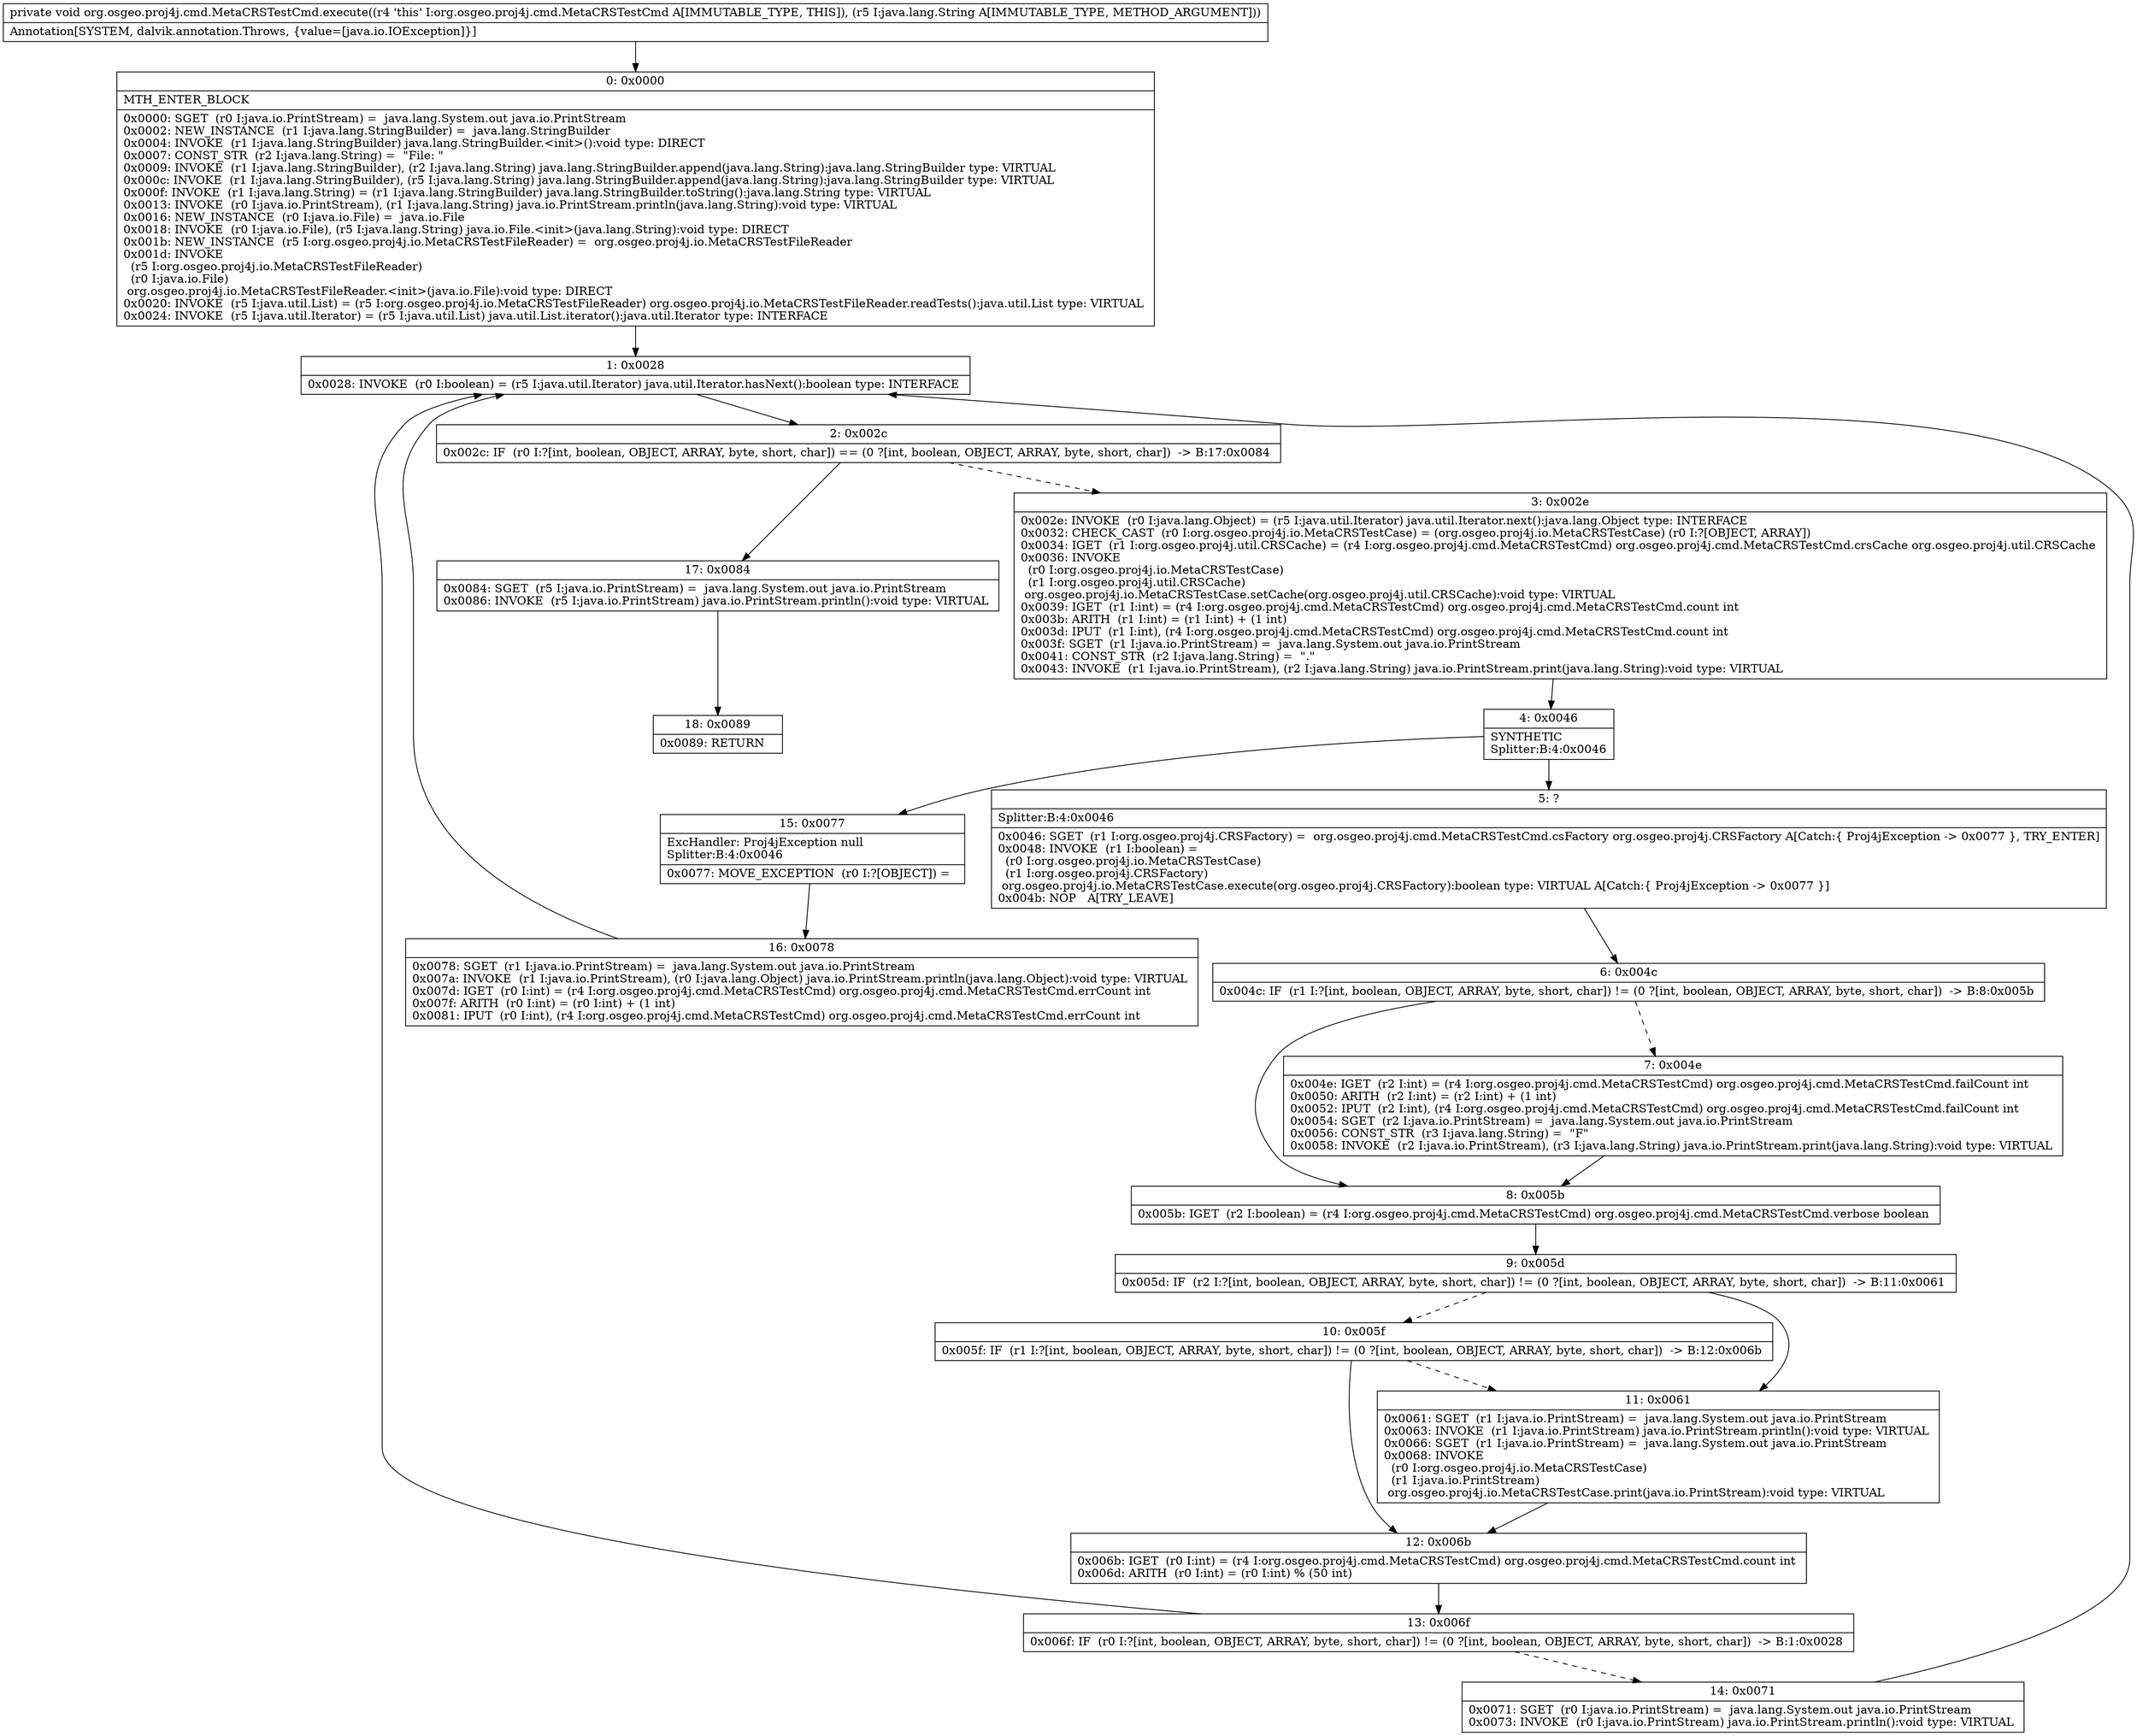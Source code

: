 digraph "CFG fororg.osgeo.proj4j.cmd.MetaCRSTestCmd.execute(Ljava\/lang\/String;)V" {
Node_0 [shape=record,label="{0\:\ 0x0000|MTH_ENTER_BLOCK\l|0x0000: SGET  (r0 I:java.io.PrintStream) =  java.lang.System.out java.io.PrintStream \l0x0002: NEW_INSTANCE  (r1 I:java.lang.StringBuilder) =  java.lang.StringBuilder \l0x0004: INVOKE  (r1 I:java.lang.StringBuilder) java.lang.StringBuilder.\<init\>():void type: DIRECT \l0x0007: CONST_STR  (r2 I:java.lang.String) =  \"File: \" \l0x0009: INVOKE  (r1 I:java.lang.StringBuilder), (r2 I:java.lang.String) java.lang.StringBuilder.append(java.lang.String):java.lang.StringBuilder type: VIRTUAL \l0x000c: INVOKE  (r1 I:java.lang.StringBuilder), (r5 I:java.lang.String) java.lang.StringBuilder.append(java.lang.String):java.lang.StringBuilder type: VIRTUAL \l0x000f: INVOKE  (r1 I:java.lang.String) = (r1 I:java.lang.StringBuilder) java.lang.StringBuilder.toString():java.lang.String type: VIRTUAL \l0x0013: INVOKE  (r0 I:java.io.PrintStream), (r1 I:java.lang.String) java.io.PrintStream.println(java.lang.String):void type: VIRTUAL \l0x0016: NEW_INSTANCE  (r0 I:java.io.File) =  java.io.File \l0x0018: INVOKE  (r0 I:java.io.File), (r5 I:java.lang.String) java.io.File.\<init\>(java.lang.String):void type: DIRECT \l0x001b: NEW_INSTANCE  (r5 I:org.osgeo.proj4j.io.MetaCRSTestFileReader) =  org.osgeo.proj4j.io.MetaCRSTestFileReader \l0x001d: INVOKE  \l  (r5 I:org.osgeo.proj4j.io.MetaCRSTestFileReader)\l  (r0 I:java.io.File)\l org.osgeo.proj4j.io.MetaCRSTestFileReader.\<init\>(java.io.File):void type: DIRECT \l0x0020: INVOKE  (r5 I:java.util.List) = (r5 I:org.osgeo.proj4j.io.MetaCRSTestFileReader) org.osgeo.proj4j.io.MetaCRSTestFileReader.readTests():java.util.List type: VIRTUAL \l0x0024: INVOKE  (r5 I:java.util.Iterator) = (r5 I:java.util.List) java.util.List.iterator():java.util.Iterator type: INTERFACE \l}"];
Node_1 [shape=record,label="{1\:\ 0x0028|0x0028: INVOKE  (r0 I:boolean) = (r5 I:java.util.Iterator) java.util.Iterator.hasNext():boolean type: INTERFACE \l}"];
Node_2 [shape=record,label="{2\:\ 0x002c|0x002c: IF  (r0 I:?[int, boolean, OBJECT, ARRAY, byte, short, char]) == (0 ?[int, boolean, OBJECT, ARRAY, byte, short, char])  \-\> B:17:0x0084 \l}"];
Node_3 [shape=record,label="{3\:\ 0x002e|0x002e: INVOKE  (r0 I:java.lang.Object) = (r5 I:java.util.Iterator) java.util.Iterator.next():java.lang.Object type: INTERFACE \l0x0032: CHECK_CAST  (r0 I:org.osgeo.proj4j.io.MetaCRSTestCase) = (org.osgeo.proj4j.io.MetaCRSTestCase) (r0 I:?[OBJECT, ARRAY]) \l0x0034: IGET  (r1 I:org.osgeo.proj4j.util.CRSCache) = (r4 I:org.osgeo.proj4j.cmd.MetaCRSTestCmd) org.osgeo.proj4j.cmd.MetaCRSTestCmd.crsCache org.osgeo.proj4j.util.CRSCache \l0x0036: INVOKE  \l  (r0 I:org.osgeo.proj4j.io.MetaCRSTestCase)\l  (r1 I:org.osgeo.proj4j.util.CRSCache)\l org.osgeo.proj4j.io.MetaCRSTestCase.setCache(org.osgeo.proj4j.util.CRSCache):void type: VIRTUAL \l0x0039: IGET  (r1 I:int) = (r4 I:org.osgeo.proj4j.cmd.MetaCRSTestCmd) org.osgeo.proj4j.cmd.MetaCRSTestCmd.count int \l0x003b: ARITH  (r1 I:int) = (r1 I:int) + (1 int) \l0x003d: IPUT  (r1 I:int), (r4 I:org.osgeo.proj4j.cmd.MetaCRSTestCmd) org.osgeo.proj4j.cmd.MetaCRSTestCmd.count int \l0x003f: SGET  (r1 I:java.io.PrintStream) =  java.lang.System.out java.io.PrintStream \l0x0041: CONST_STR  (r2 I:java.lang.String) =  \".\" \l0x0043: INVOKE  (r1 I:java.io.PrintStream), (r2 I:java.lang.String) java.io.PrintStream.print(java.lang.String):void type: VIRTUAL \l}"];
Node_4 [shape=record,label="{4\:\ 0x0046|SYNTHETIC\lSplitter:B:4:0x0046\l}"];
Node_5 [shape=record,label="{5\:\ ?|Splitter:B:4:0x0046\l|0x0046: SGET  (r1 I:org.osgeo.proj4j.CRSFactory) =  org.osgeo.proj4j.cmd.MetaCRSTestCmd.csFactory org.osgeo.proj4j.CRSFactory A[Catch:\{ Proj4jException \-\> 0x0077 \}, TRY_ENTER]\l0x0048: INVOKE  (r1 I:boolean) = \l  (r0 I:org.osgeo.proj4j.io.MetaCRSTestCase)\l  (r1 I:org.osgeo.proj4j.CRSFactory)\l org.osgeo.proj4j.io.MetaCRSTestCase.execute(org.osgeo.proj4j.CRSFactory):boolean type: VIRTUAL A[Catch:\{ Proj4jException \-\> 0x0077 \}]\l0x004b: NOP   A[TRY_LEAVE]\l}"];
Node_6 [shape=record,label="{6\:\ 0x004c|0x004c: IF  (r1 I:?[int, boolean, OBJECT, ARRAY, byte, short, char]) != (0 ?[int, boolean, OBJECT, ARRAY, byte, short, char])  \-\> B:8:0x005b \l}"];
Node_7 [shape=record,label="{7\:\ 0x004e|0x004e: IGET  (r2 I:int) = (r4 I:org.osgeo.proj4j.cmd.MetaCRSTestCmd) org.osgeo.proj4j.cmd.MetaCRSTestCmd.failCount int \l0x0050: ARITH  (r2 I:int) = (r2 I:int) + (1 int) \l0x0052: IPUT  (r2 I:int), (r4 I:org.osgeo.proj4j.cmd.MetaCRSTestCmd) org.osgeo.proj4j.cmd.MetaCRSTestCmd.failCount int \l0x0054: SGET  (r2 I:java.io.PrintStream) =  java.lang.System.out java.io.PrintStream \l0x0056: CONST_STR  (r3 I:java.lang.String) =  \"F\" \l0x0058: INVOKE  (r2 I:java.io.PrintStream), (r3 I:java.lang.String) java.io.PrintStream.print(java.lang.String):void type: VIRTUAL \l}"];
Node_8 [shape=record,label="{8\:\ 0x005b|0x005b: IGET  (r2 I:boolean) = (r4 I:org.osgeo.proj4j.cmd.MetaCRSTestCmd) org.osgeo.proj4j.cmd.MetaCRSTestCmd.verbose boolean \l}"];
Node_9 [shape=record,label="{9\:\ 0x005d|0x005d: IF  (r2 I:?[int, boolean, OBJECT, ARRAY, byte, short, char]) != (0 ?[int, boolean, OBJECT, ARRAY, byte, short, char])  \-\> B:11:0x0061 \l}"];
Node_10 [shape=record,label="{10\:\ 0x005f|0x005f: IF  (r1 I:?[int, boolean, OBJECT, ARRAY, byte, short, char]) != (0 ?[int, boolean, OBJECT, ARRAY, byte, short, char])  \-\> B:12:0x006b \l}"];
Node_11 [shape=record,label="{11\:\ 0x0061|0x0061: SGET  (r1 I:java.io.PrintStream) =  java.lang.System.out java.io.PrintStream \l0x0063: INVOKE  (r1 I:java.io.PrintStream) java.io.PrintStream.println():void type: VIRTUAL \l0x0066: SGET  (r1 I:java.io.PrintStream) =  java.lang.System.out java.io.PrintStream \l0x0068: INVOKE  \l  (r0 I:org.osgeo.proj4j.io.MetaCRSTestCase)\l  (r1 I:java.io.PrintStream)\l org.osgeo.proj4j.io.MetaCRSTestCase.print(java.io.PrintStream):void type: VIRTUAL \l}"];
Node_12 [shape=record,label="{12\:\ 0x006b|0x006b: IGET  (r0 I:int) = (r4 I:org.osgeo.proj4j.cmd.MetaCRSTestCmd) org.osgeo.proj4j.cmd.MetaCRSTestCmd.count int \l0x006d: ARITH  (r0 I:int) = (r0 I:int) % (50 int) \l}"];
Node_13 [shape=record,label="{13\:\ 0x006f|0x006f: IF  (r0 I:?[int, boolean, OBJECT, ARRAY, byte, short, char]) != (0 ?[int, boolean, OBJECT, ARRAY, byte, short, char])  \-\> B:1:0x0028 \l}"];
Node_14 [shape=record,label="{14\:\ 0x0071|0x0071: SGET  (r0 I:java.io.PrintStream) =  java.lang.System.out java.io.PrintStream \l0x0073: INVOKE  (r0 I:java.io.PrintStream) java.io.PrintStream.println():void type: VIRTUAL \l}"];
Node_15 [shape=record,label="{15\:\ 0x0077|ExcHandler: Proj4jException null\lSplitter:B:4:0x0046\l|0x0077: MOVE_EXCEPTION  (r0 I:?[OBJECT]) =  \l}"];
Node_16 [shape=record,label="{16\:\ 0x0078|0x0078: SGET  (r1 I:java.io.PrintStream) =  java.lang.System.out java.io.PrintStream \l0x007a: INVOKE  (r1 I:java.io.PrintStream), (r0 I:java.lang.Object) java.io.PrintStream.println(java.lang.Object):void type: VIRTUAL \l0x007d: IGET  (r0 I:int) = (r4 I:org.osgeo.proj4j.cmd.MetaCRSTestCmd) org.osgeo.proj4j.cmd.MetaCRSTestCmd.errCount int \l0x007f: ARITH  (r0 I:int) = (r0 I:int) + (1 int) \l0x0081: IPUT  (r0 I:int), (r4 I:org.osgeo.proj4j.cmd.MetaCRSTestCmd) org.osgeo.proj4j.cmd.MetaCRSTestCmd.errCount int \l}"];
Node_17 [shape=record,label="{17\:\ 0x0084|0x0084: SGET  (r5 I:java.io.PrintStream) =  java.lang.System.out java.io.PrintStream \l0x0086: INVOKE  (r5 I:java.io.PrintStream) java.io.PrintStream.println():void type: VIRTUAL \l}"];
Node_18 [shape=record,label="{18\:\ 0x0089|0x0089: RETURN   \l}"];
MethodNode[shape=record,label="{private void org.osgeo.proj4j.cmd.MetaCRSTestCmd.execute((r4 'this' I:org.osgeo.proj4j.cmd.MetaCRSTestCmd A[IMMUTABLE_TYPE, THIS]), (r5 I:java.lang.String A[IMMUTABLE_TYPE, METHOD_ARGUMENT]))  | Annotation[SYSTEM, dalvik.annotation.Throws, \{value=[java.io.IOException]\}]\l}"];
MethodNode -> Node_0;
Node_0 -> Node_1;
Node_1 -> Node_2;
Node_2 -> Node_3[style=dashed];
Node_2 -> Node_17;
Node_3 -> Node_4;
Node_4 -> Node_5;
Node_4 -> Node_15;
Node_5 -> Node_6;
Node_6 -> Node_7[style=dashed];
Node_6 -> Node_8;
Node_7 -> Node_8;
Node_8 -> Node_9;
Node_9 -> Node_10[style=dashed];
Node_9 -> Node_11;
Node_10 -> Node_11[style=dashed];
Node_10 -> Node_12;
Node_11 -> Node_12;
Node_12 -> Node_13;
Node_13 -> Node_1;
Node_13 -> Node_14[style=dashed];
Node_14 -> Node_1;
Node_15 -> Node_16;
Node_16 -> Node_1;
Node_17 -> Node_18;
}

